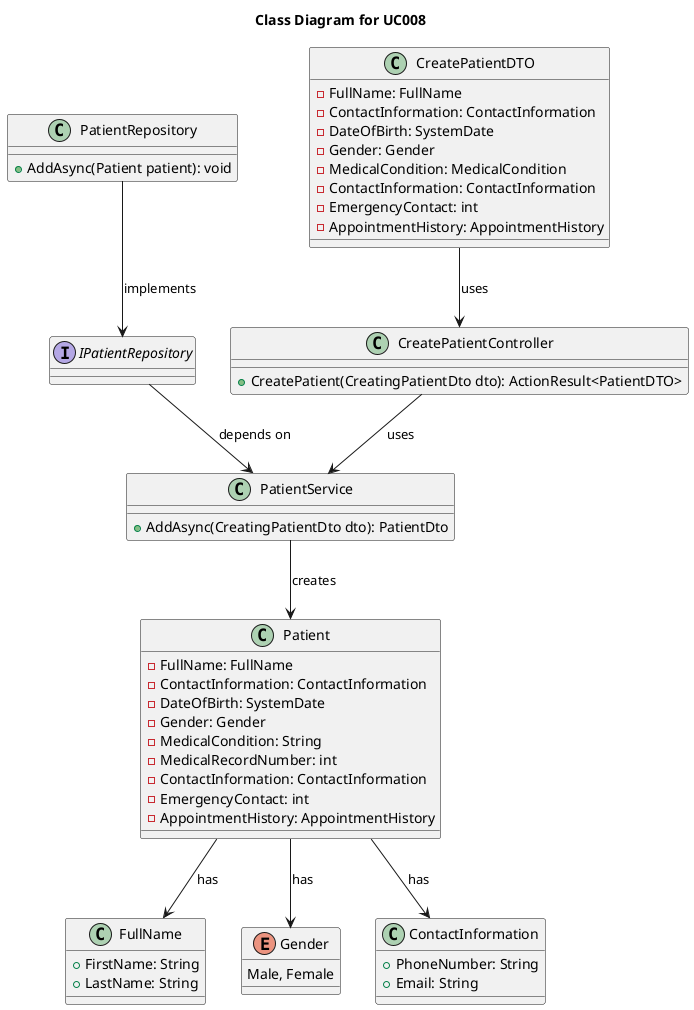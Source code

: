 @startuml
skinparam monochrome false
skinparam shadowing false

title Class Diagram for UC008

class CreatePatientController {
  +CreatePatient(CreatingPatientDto dto): ActionResult<PatientDTO>
}


class PatientService {
  +AddAsync(CreatingPatientDto dto): PatientDto
}

class CreatePatientDTO {
  - FullName: FullName
  - ContactInformation: ContactInformation
  - DateOfBirth: SystemDate
  - Gender: Gender
  - MedicalCondition: MedicalCondition
  - ContactInformation: ContactInformation
  - EmergencyContact: int
  - AppointmentHistory: AppointmentHistory 
  'TODO: Review AppointmentHistory type
}

class FullName{
    + FirstName: String
    + LastName: String
}

enum Gender {
  Male, Female
}

class ContactInformation{
    + PhoneNumber: String
    + Email: String
}


class Patient {
  - FullName: FullName
  - ContactInformation: ContactInformation
  - DateOfBirth: SystemDate
  - Gender: Gender
  - MedicalCondition: String
  - MedicalRecordNumber: int
  - ContactInformation: ContactInformation
  - EmergencyContact: int
  - AppointmentHistory: AppointmentHistory
    'TODO: Review AppointmentHistory type
}

class PatientRepository {
  + AddAsync(Patient patient): void
}

interface IPatientRepository {
}


'class Database {
'  + save(Patient patient): void
'}

CreatePatientDTO --> CreatePatientController : uses
CreatePatientController --> PatientService : uses
PatientService --> Patient : creates
IPatientRepository --> PatientService : depends on
PatientRepository --> IPatientRepository : implements
Patient --> ContactInformation : has
Patient --> FullName : has
Patient --> Gender : has

@enduml
